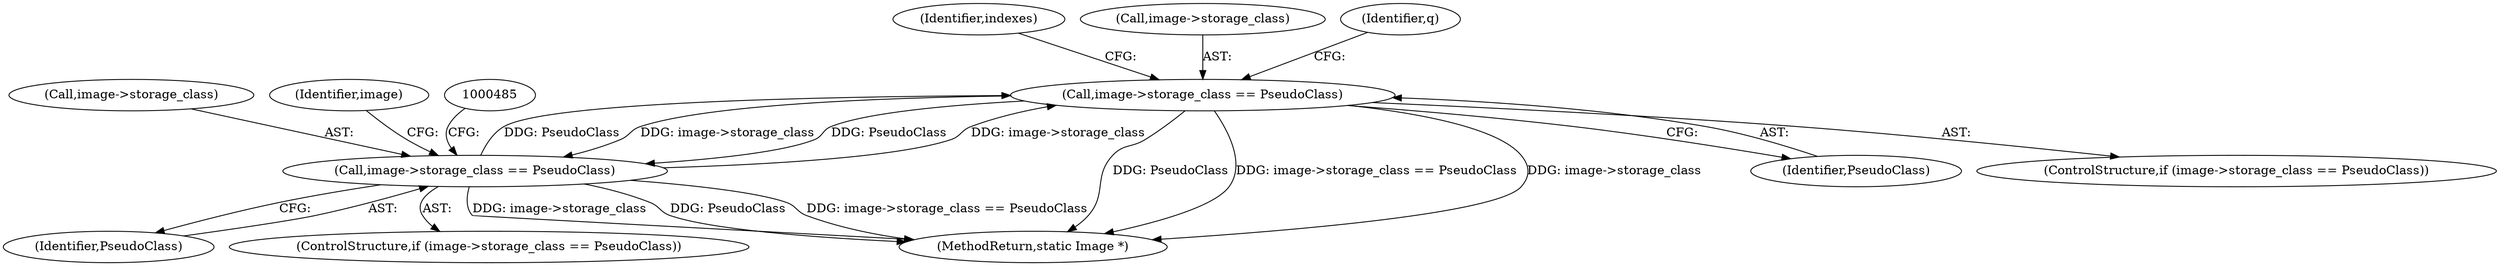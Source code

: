 digraph "0_ImageMagick_f6e9d0d9955e85bdd7540b251cd50d598dacc5e6_47@pointer" {
"1000423" [label="(Call,image->storage_class == PseudoClass)"];
"1000479" [label="(Call,image->storage_class == PseudoClass)"];
"1000423" [label="(Call,image->storage_class == PseudoClass)"];
"1000430" [label="(Identifier,indexes)"];
"1000480" [label="(Call,image->storage_class)"];
"1000478" [label="(ControlStructure,if (image->storage_class == PseudoClass))"];
"1000615" [label="(MethodReturn,static Image *)"];
"1000427" [label="(Identifier,PseudoClass)"];
"1000479" [label="(Call,image->storage_class == PseudoClass)"];
"1000483" [label="(Identifier,PseudoClass)"];
"1000424" [label="(Call,image->storage_class)"];
"1000491" [label="(Identifier,image)"];
"1000423" [label="(Call,image->storage_class == PseudoClass)"];
"1000434" [label="(Identifier,q)"];
"1000422" [label="(ControlStructure,if (image->storage_class == PseudoClass))"];
"1000423" -> "1000422"  [label="AST: "];
"1000423" -> "1000427"  [label="CFG: "];
"1000424" -> "1000423"  [label="AST: "];
"1000427" -> "1000423"  [label="AST: "];
"1000430" -> "1000423"  [label="CFG: "];
"1000434" -> "1000423"  [label="CFG: "];
"1000423" -> "1000615"  [label="DDG: PseudoClass"];
"1000423" -> "1000615"  [label="DDG: image->storage_class == PseudoClass"];
"1000423" -> "1000615"  [label="DDG: image->storage_class"];
"1000479" -> "1000423"  [label="DDG: image->storage_class"];
"1000479" -> "1000423"  [label="DDG: PseudoClass"];
"1000423" -> "1000479"  [label="DDG: image->storage_class"];
"1000423" -> "1000479"  [label="DDG: PseudoClass"];
"1000479" -> "1000478"  [label="AST: "];
"1000479" -> "1000483"  [label="CFG: "];
"1000480" -> "1000479"  [label="AST: "];
"1000483" -> "1000479"  [label="AST: "];
"1000485" -> "1000479"  [label="CFG: "];
"1000491" -> "1000479"  [label="CFG: "];
"1000479" -> "1000615"  [label="DDG: PseudoClass"];
"1000479" -> "1000615"  [label="DDG: image->storage_class == PseudoClass"];
"1000479" -> "1000615"  [label="DDG: image->storage_class"];
}
